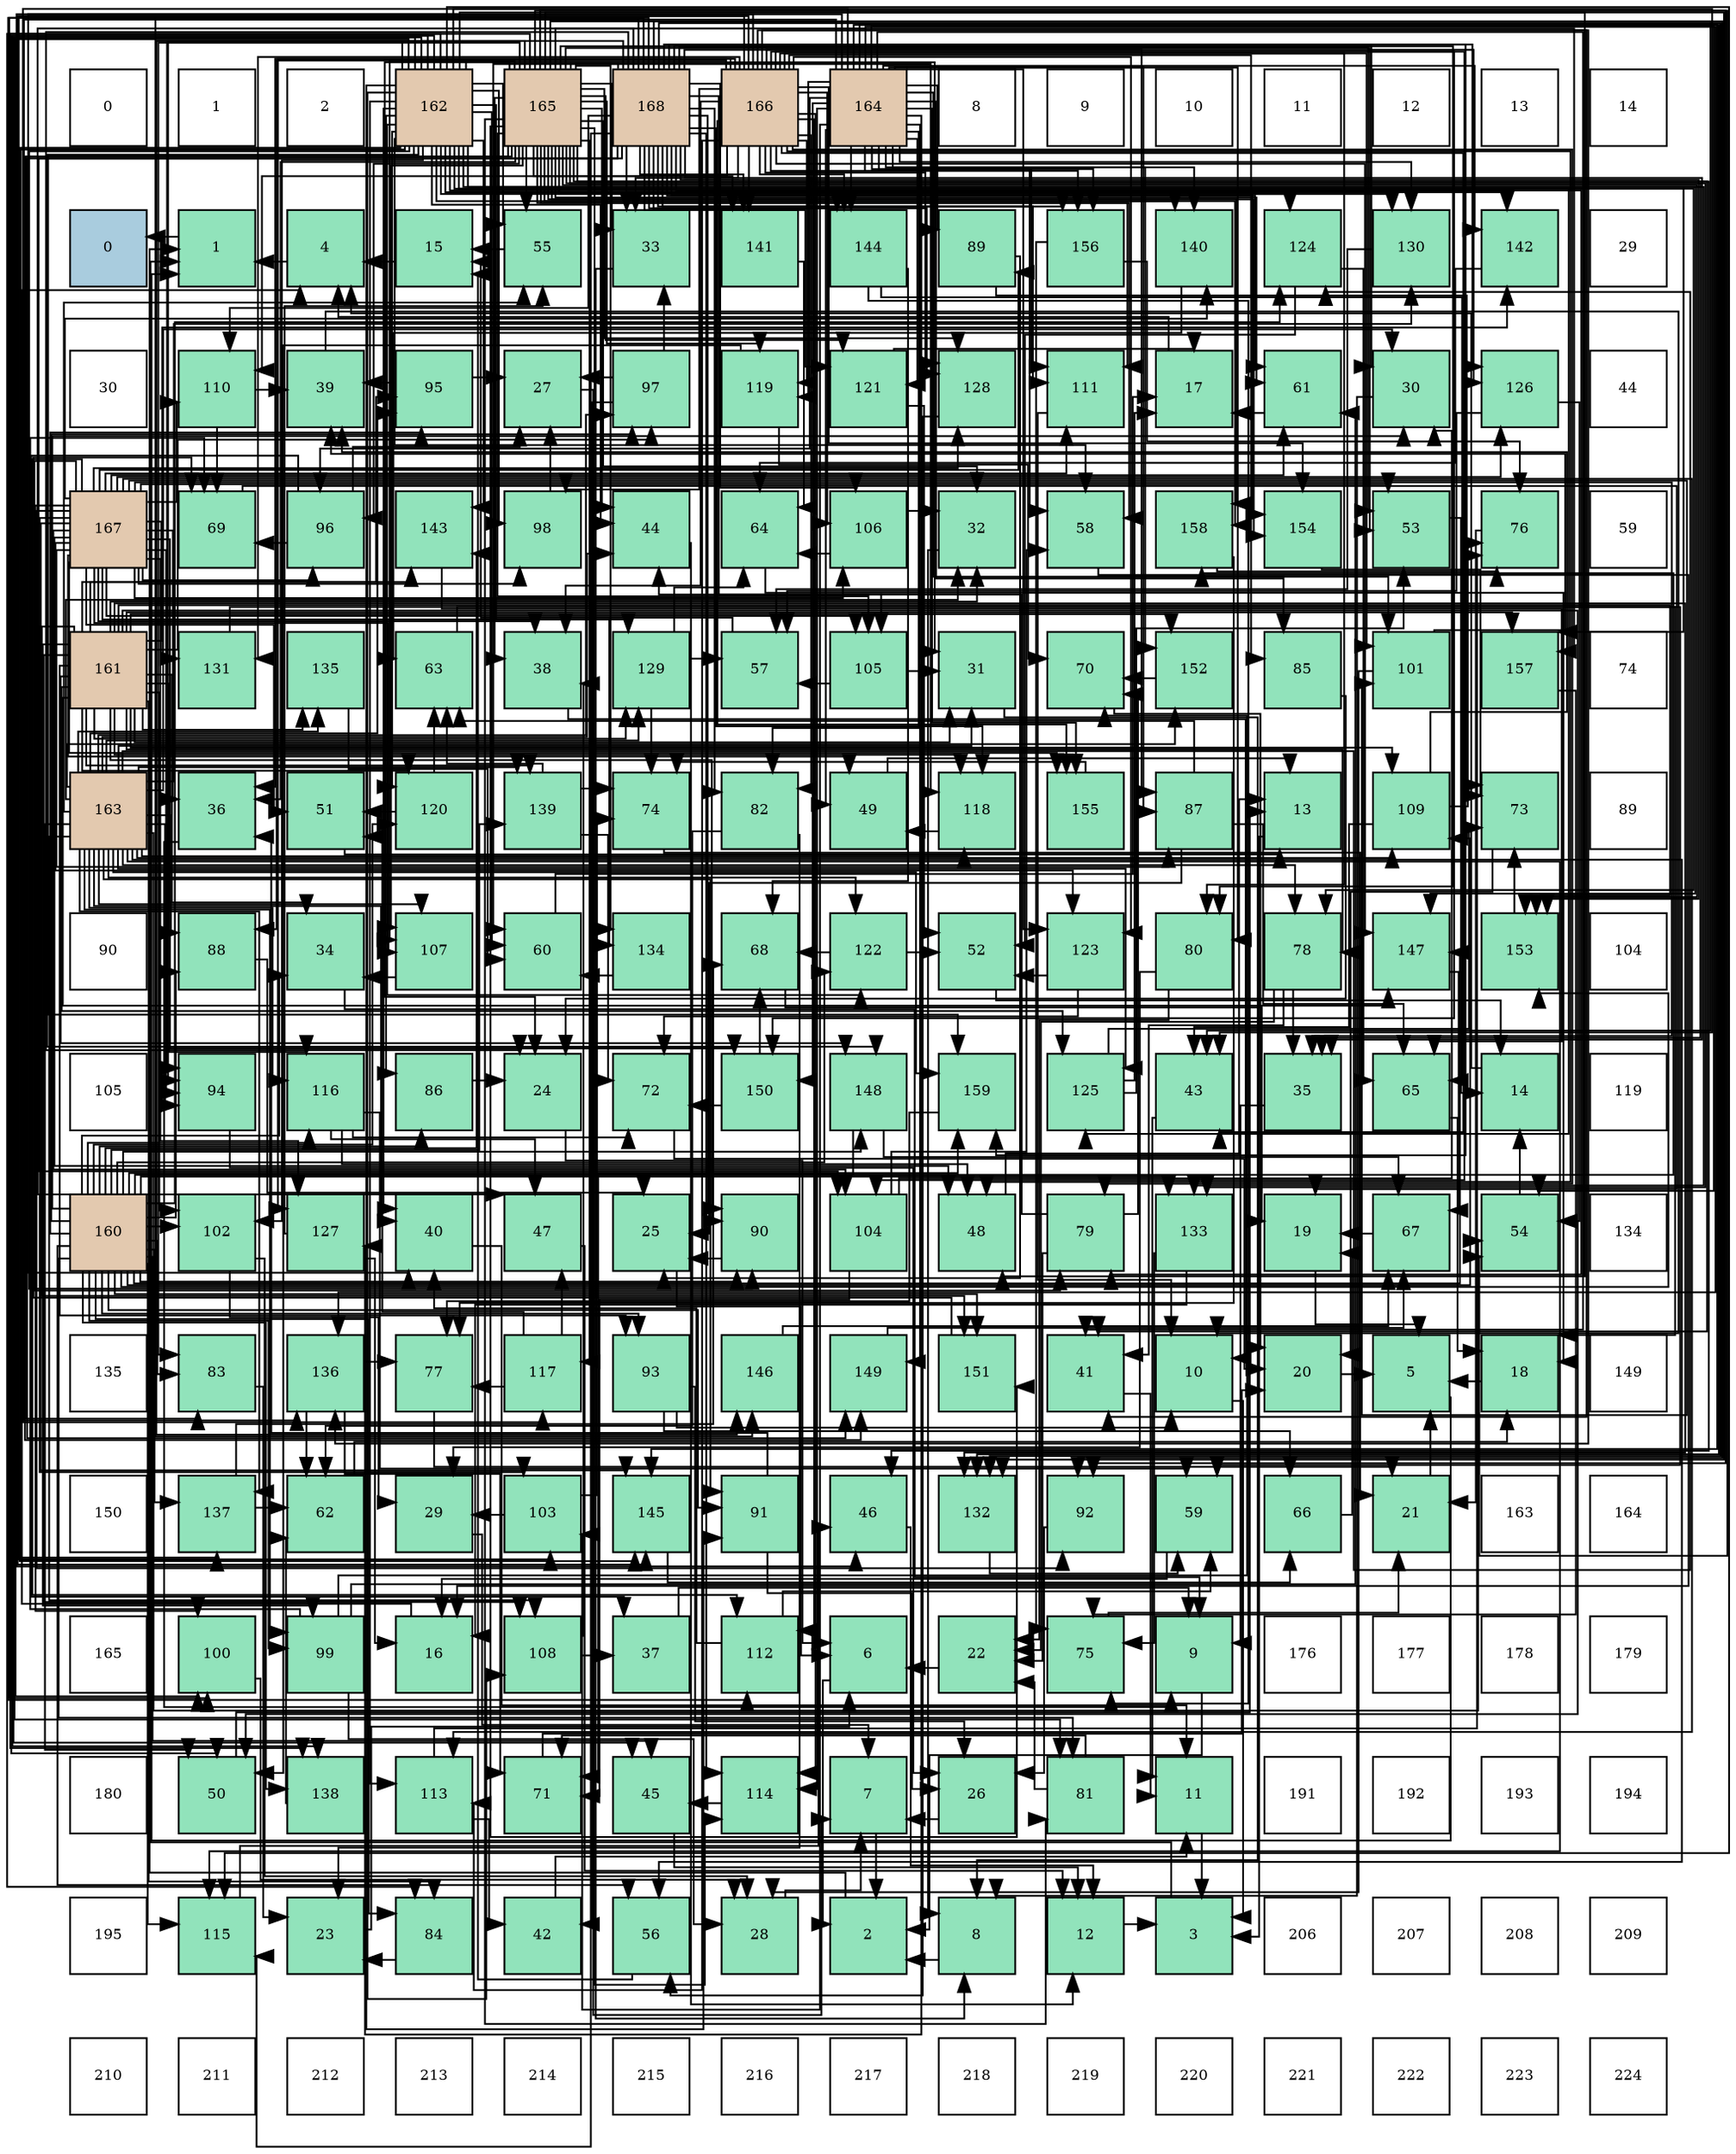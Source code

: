 digraph layout{
 rankdir=TB;
 splines=ortho;
 node [style=filled shape=square fixedsize=true width=0.6];
0[label="0", fontsize=8, fillcolor="#ffffff"];
1[label="1", fontsize=8, fillcolor="#ffffff"];
2[label="2", fontsize=8, fillcolor="#ffffff"];
3[label="162", fontsize=8, fillcolor="#e3c9af"];
4[label="165", fontsize=8, fillcolor="#e3c9af"];
5[label="168", fontsize=8, fillcolor="#e3c9af"];
6[label="166", fontsize=8, fillcolor="#e3c9af"];
7[label="164", fontsize=8, fillcolor="#e3c9af"];
8[label="8", fontsize=8, fillcolor="#ffffff"];
9[label="9", fontsize=8, fillcolor="#ffffff"];
10[label="10", fontsize=8, fillcolor="#ffffff"];
11[label="11", fontsize=8, fillcolor="#ffffff"];
12[label="12", fontsize=8, fillcolor="#ffffff"];
13[label="13", fontsize=8, fillcolor="#ffffff"];
14[label="14", fontsize=8, fillcolor="#ffffff"];
15[label="0", fontsize=8, fillcolor="#a9ccde"];
16[label="1", fontsize=8, fillcolor="#91e3bb"];
17[label="4", fontsize=8, fillcolor="#91e3bb"];
18[label="15", fontsize=8, fillcolor="#91e3bb"];
19[label="55", fontsize=8, fillcolor="#91e3bb"];
20[label="33", fontsize=8, fillcolor="#91e3bb"];
21[label="141", fontsize=8, fillcolor="#91e3bb"];
22[label="144", fontsize=8, fillcolor="#91e3bb"];
23[label="89", fontsize=8, fillcolor="#91e3bb"];
24[label="156", fontsize=8, fillcolor="#91e3bb"];
25[label="140", fontsize=8, fillcolor="#91e3bb"];
26[label="124", fontsize=8, fillcolor="#91e3bb"];
27[label="130", fontsize=8, fillcolor="#91e3bb"];
28[label="142", fontsize=8, fillcolor="#91e3bb"];
29[label="29", fontsize=8, fillcolor="#ffffff"];
30[label="30", fontsize=8, fillcolor="#ffffff"];
31[label="110", fontsize=8, fillcolor="#91e3bb"];
32[label="39", fontsize=8, fillcolor="#91e3bb"];
33[label="95", fontsize=8, fillcolor="#91e3bb"];
34[label="27", fontsize=8, fillcolor="#91e3bb"];
35[label="97", fontsize=8, fillcolor="#91e3bb"];
36[label="119", fontsize=8, fillcolor="#91e3bb"];
37[label="121", fontsize=8, fillcolor="#91e3bb"];
38[label="128", fontsize=8, fillcolor="#91e3bb"];
39[label="111", fontsize=8, fillcolor="#91e3bb"];
40[label="17", fontsize=8, fillcolor="#91e3bb"];
41[label="61", fontsize=8, fillcolor="#91e3bb"];
42[label="30", fontsize=8, fillcolor="#91e3bb"];
43[label="126", fontsize=8, fillcolor="#91e3bb"];
44[label="44", fontsize=8, fillcolor="#ffffff"];
45[label="167", fontsize=8, fillcolor="#e3c9af"];
46[label="69", fontsize=8, fillcolor="#91e3bb"];
47[label="96", fontsize=8, fillcolor="#91e3bb"];
48[label="143", fontsize=8, fillcolor="#91e3bb"];
49[label="98", fontsize=8, fillcolor="#91e3bb"];
50[label="44", fontsize=8, fillcolor="#91e3bb"];
51[label="64", fontsize=8, fillcolor="#91e3bb"];
52[label="106", fontsize=8, fillcolor="#91e3bb"];
53[label="32", fontsize=8, fillcolor="#91e3bb"];
54[label="58", fontsize=8, fillcolor="#91e3bb"];
55[label="158", fontsize=8, fillcolor="#91e3bb"];
56[label="154", fontsize=8, fillcolor="#91e3bb"];
57[label="53", fontsize=8, fillcolor="#91e3bb"];
58[label="76", fontsize=8, fillcolor="#91e3bb"];
59[label="59", fontsize=8, fillcolor="#ffffff"];
60[label="161", fontsize=8, fillcolor="#e3c9af"];
61[label="131", fontsize=8, fillcolor="#91e3bb"];
62[label="135", fontsize=8, fillcolor="#91e3bb"];
63[label="63", fontsize=8, fillcolor="#91e3bb"];
64[label="38", fontsize=8, fillcolor="#91e3bb"];
65[label="129", fontsize=8, fillcolor="#91e3bb"];
66[label="57", fontsize=8, fillcolor="#91e3bb"];
67[label="105", fontsize=8, fillcolor="#91e3bb"];
68[label="31", fontsize=8, fillcolor="#91e3bb"];
69[label="70", fontsize=8, fillcolor="#91e3bb"];
70[label="152", fontsize=8, fillcolor="#91e3bb"];
71[label="85", fontsize=8, fillcolor="#91e3bb"];
72[label="101", fontsize=8, fillcolor="#91e3bb"];
73[label="157", fontsize=8, fillcolor="#91e3bb"];
74[label="74", fontsize=8, fillcolor="#ffffff"];
75[label="163", fontsize=8, fillcolor="#e3c9af"];
76[label="36", fontsize=8, fillcolor="#91e3bb"];
77[label="51", fontsize=8, fillcolor="#91e3bb"];
78[label="120", fontsize=8, fillcolor="#91e3bb"];
79[label="139", fontsize=8, fillcolor="#91e3bb"];
80[label="74", fontsize=8, fillcolor="#91e3bb"];
81[label="82", fontsize=8, fillcolor="#91e3bb"];
82[label="49", fontsize=8, fillcolor="#91e3bb"];
83[label="118", fontsize=8, fillcolor="#91e3bb"];
84[label="155", fontsize=8, fillcolor="#91e3bb"];
85[label="87", fontsize=8, fillcolor="#91e3bb"];
86[label="13", fontsize=8, fillcolor="#91e3bb"];
87[label="109", fontsize=8, fillcolor="#91e3bb"];
88[label="73", fontsize=8, fillcolor="#91e3bb"];
89[label="89", fontsize=8, fillcolor="#ffffff"];
90[label="90", fontsize=8, fillcolor="#ffffff"];
91[label="88", fontsize=8, fillcolor="#91e3bb"];
92[label="34", fontsize=8, fillcolor="#91e3bb"];
93[label="107", fontsize=8, fillcolor="#91e3bb"];
94[label="60", fontsize=8, fillcolor="#91e3bb"];
95[label="134", fontsize=8, fillcolor="#91e3bb"];
96[label="68", fontsize=8, fillcolor="#91e3bb"];
97[label="122", fontsize=8, fillcolor="#91e3bb"];
98[label="52", fontsize=8, fillcolor="#91e3bb"];
99[label="123", fontsize=8, fillcolor="#91e3bb"];
100[label="80", fontsize=8, fillcolor="#91e3bb"];
101[label="78", fontsize=8, fillcolor="#91e3bb"];
102[label="147", fontsize=8, fillcolor="#91e3bb"];
103[label="153", fontsize=8, fillcolor="#91e3bb"];
104[label="104", fontsize=8, fillcolor="#ffffff"];
105[label="105", fontsize=8, fillcolor="#ffffff"];
106[label="94", fontsize=8, fillcolor="#91e3bb"];
107[label="116", fontsize=8, fillcolor="#91e3bb"];
108[label="86", fontsize=8, fillcolor="#91e3bb"];
109[label="24", fontsize=8, fillcolor="#91e3bb"];
110[label="72", fontsize=8, fillcolor="#91e3bb"];
111[label="150", fontsize=8, fillcolor="#91e3bb"];
112[label="148", fontsize=8, fillcolor="#91e3bb"];
113[label="159", fontsize=8, fillcolor="#91e3bb"];
114[label="125", fontsize=8, fillcolor="#91e3bb"];
115[label="43", fontsize=8, fillcolor="#91e3bb"];
116[label="35", fontsize=8, fillcolor="#91e3bb"];
117[label="65", fontsize=8, fillcolor="#91e3bb"];
118[label="14", fontsize=8, fillcolor="#91e3bb"];
119[label="119", fontsize=8, fillcolor="#ffffff"];
120[label="160", fontsize=8, fillcolor="#e3c9af"];
121[label="102", fontsize=8, fillcolor="#91e3bb"];
122[label="127", fontsize=8, fillcolor="#91e3bb"];
123[label="40", fontsize=8, fillcolor="#91e3bb"];
124[label="47", fontsize=8, fillcolor="#91e3bb"];
125[label="25", fontsize=8, fillcolor="#91e3bb"];
126[label="90", fontsize=8, fillcolor="#91e3bb"];
127[label="104", fontsize=8, fillcolor="#91e3bb"];
128[label="48", fontsize=8, fillcolor="#91e3bb"];
129[label="79", fontsize=8, fillcolor="#91e3bb"];
130[label="133", fontsize=8, fillcolor="#91e3bb"];
131[label="19", fontsize=8, fillcolor="#91e3bb"];
132[label="67", fontsize=8, fillcolor="#91e3bb"];
133[label="54", fontsize=8, fillcolor="#91e3bb"];
134[label="134", fontsize=8, fillcolor="#ffffff"];
135[label="135", fontsize=8, fillcolor="#ffffff"];
136[label="83", fontsize=8, fillcolor="#91e3bb"];
137[label="136", fontsize=8, fillcolor="#91e3bb"];
138[label="77", fontsize=8, fillcolor="#91e3bb"];
139[label="117", fontsize=8, fillcolor="#91e3bb"];
140[label="93", fontsize=8, fillcolor="#91e3bb"];
141[label="146", fontsize=8, fillcolor="#91e3bb"];
142[label="149", fontsize=8, fillcolor="#91e3bb"];
143[label="151", fontsize=8, fillcolor="#91e3bb"];
144[label="41", fontsize=8, fillcolor="#91e3bb"];
145[label="10", fontsize=8, fillcolor="#91e3bb"];
146[label="20", fontsize=8, fillcolor="#91e3bb"];
147[label="5", fontsize=8, fillcolor="#91e3bb"];
148[label="18", fontsize=8, fillcolor="#91e3bb"];
149[label="149", fontsize=8, fillcolor="#ffffff"];
150[label="150", fontsize=8, fillcolor="#ffffff"];
151[label="137", fontsize=8, fillcolor="#91e3bb"];
152[label="62", fontsize=8, fillcolor="#91e3bb"];
153[label="29", fontsize=8, fillcolor="#91e3bb"];
154[label="103", fontsize=8, fillcolor="#91e3bb"];
155[label="145", fontsize=8, fillcolor="#91e3bb"];
156[label="91", fontsize=8, fillcolor="#91e3bb"];
157[label="46", fontsize=8, fillcolor="#91e3bb"];
158[label="132", fontsize=8, fillcolor="#91e3bb"];
159[label="92", fontsize=8, fillcolor="#91e3bb"];
160[label="59", fontsize=8, fillcolor="#91e3bb"];
161[label="66", fontsize=8, fillcolor="#91e3bb"];
162[label="21", fontsize=8, fillcolor="#91e3bb"];
163[label="163", fontsize=8, fillcolor="#ffffff"];
164[label="164", fontsize=8, fillcolor="#ffffff"];
165[label="165", fontsize=8, fillcolor="#ffffff"];
166[label="100", fontsize=8, fillcolor="#91e3bb"];
167[label="99", fontsize=8, fillcolor="#91e3bb"];
168[label="16", fontsize=8, fillcolor="#91e3bb"];
169[label="108", fontsize=8, fillcolor="#91e3bb"];
170[label="37", fontsize=8, fillcolor="#91e3bb"];
171[label="112", fontsize=8, fillcolor="#91e3bb"];
172[label="6", fontsize=8, fillcolor="#91e3bb"];
173[label="22", fontsize=8, fillcolor="#91e3bb"];
174[label="75", fontsize=8, fillcolor="#91e3bb"];
175[label="9", fontsize=8, fillcolor="#91e3bb"];
176[label="176", fontsize=8, fillcolor="#ffffff"];
177[label="177", fontsize=8, fillcolor="#ffffff"];
178[label="178", fontsize=8, fillcolor="#ffffff"];
179[label="179", fontsize=8, fillcolor="#ffffff"];
180[label="180", fontsize=8, fillcolor="#ffffff"];
181[label="50", fontsize=8, fillcolor="#91e3bb"];
182[label="138", fontsize=8, fillcolor="#91e3bb"];
183[label="113", fontsize=8, fillcolor="#91e3bb"];
184[label="71", fontsize=8, fillcolor="#91e3bb"];
185[label="45", fontsize=8, fillcolor="#91e3bb"];
186[label="114", fontsize=8, fillcolor="#91e3bb"];
187[label="7", fontsize=8, fillcolor="#91e3bb"];
188[label="26", fontsize=8, fillcolor="#91e3bb"];
189[label="81", fontsize=8, fillcolor="#91e3bb"];
190[label="11", fontsize=8, fillcolor="#91e3bb"];
191[label="191", fontsize=8, fillcolor="#ffffff"];
192[label="192", fontsize=8, fillcolor="#ffffff"];
193[label="193", fontsize=8, fillcolor="#ffffff"];
194[label="194", fontsize=8, fillcolor="#ffffff"];
195[label="195", fontsize=8, fillcolor="#ffffff"];
196[label="115", fontsize=8, fillcolor="#91e3bb"];
197[label="23", fontsize=8, fillcolor="#91e3bb"];
198[label="84", fontsize=8, fillcolor="#91e3bb"];
199[label="42", fontsize=8, fillcolor="#91e3bb"];
200[label="56", fontsize=8, fillcolor="#91e3bb"];
201[label="28", fontsize=8, fillcolor="#91e3bb"];
202[label="2", fontsize=8, fillcolor="#91e3bb"];
203[label="8", fontsize=8, fillcolor="#91e3bb"];
204[label="12", fontsize=8, fillcolor="#91e3bb"];
205[label="3", fontsize=8, fillcolor="#91e3bb"];
206[label="206", fontsize=8, fillcolor="#ffffff"];
207[label="207", fontsize=8, fillcolor="#ffffff"];
208[label="208", fontsize=8, fillcolor="#ffffff"];
209[label="209", fontsize=8, fillcolor="#ffffff"];
210[label="210", fontsize=8, fillcolor="#ffffff"];
211[label="211", fontsize=8, fillcolor="#ffffff"];
212[label="212", fontsize=8, fillcolor="#ffffff"];
213[label="213", fontsize=8, fillcolor="#ffffff"];
214[label="214", fontsize=8, fillcolor="#ffffff"];
215[label="215", fontsize=8, fillcolor="#ffffff"];
216[label="216", fontsize=8, fillcolor="#ffffff"];
217[label="217", fontsize=8, fillcolor="#ffffff"];
218[label="218", fontsize=8, fillcolor="#ffffff"];
219[label="219", fontsize=8, fillcolor="#ffffff"];
220[label="220", fontsize=8, fillcolor="#ffffff"];
221[label="221", fontsize=8, fillcolor="#ffffff"];
222[label="222", fontsize=8, fillcolor="#ffffff"];
223[label="223", fontsize=8, fillcolor="#ffffff"];
224[label="224", fontsize=8, fillcolor="#ffffff"];
edge [constraint=false, style=vis];16 -> 15;
202 -> 16;
205 -> 16;
17 -> 16;
147 -> 16;
172 -> 202;
187 -> 202;
203 -> 202;
175 -> 202;
145 -> 205;
190 -> 205;
204 -> 205;
86 -> 205;
118 -> 17;
18 -> 17;
168 -> 17;
40 -> 17;
148 -> 147;
131 -> 147;
146 -> 147;
162 -> 147;
173 -> 172;
197 -> 172;
109 -> 172;
125 -> 172;
188 -> 187;
34 -> 187;
201 -> 187;
153 -> 187;
42 -> 203;
68 -> 203;
53 -> 203;
20 -> 203;
92 -> 175;
116 -> 175;
76 -> 175;
170 -> 175;
64 -> 145;
32 -> 145;
123 -> 190;
144 -> 190;
199 -> 190;
115 -> 190;
50 -> 204;
185 -> 204;
157 -> 204;
124 -> 204;
128 -> 86;
82 -> 86;
181 -> 86;
77 -> 86;
98 -> 118;
57 -> 118;
133 -> 118;
19 -> 18;
200 -> 18;
66 -> 18;
54 -> 168;
160 -> 168;
94 -> 40;
41 -> 40;
152 -> 148;
63 -> 148;
51 -> 148;
117 -> 148;
161 -> 131;
132 -> 131;
96 -> 131;
46 -> 131;
69 -> 146;
184 -> 146;
110 -> 146;
88 -> 146;
80 -> 162;
174 -> 162;
58 -> 162;
138 -> 162;
101 -> 173;
101 -> 116;
101 -> 144;
129 -> 173;
129 -> 50;
129 -> 69;
100 -> 173;
100 -> 153;
189 -> 173;
189 -> 184;
81 -> 197;
81 -> 152;
136 -> 197;
198 -> 197;
71 -> 109;
108 -> 109;
85 -> 125;
85 -> 63;
85 -> 117;
91 -> 125;
23 -> 125;
23 -> 88;
126 -> 125;
156 -> 188;
156 -> 76;
159 -> 188;
140 -> 145;
140 -> 188;
140 -> 161;
106 -> 188;
33 -> 34;
33 -> 32;
47 -> 34;
47 -> 170;
47 -> 46;
35 -> 34;
35 -> 20;
35 -> 199;
49 -> 34;
167 -> 201;
167 -> 41;
167 -> 46;
167 -> 69;
166 -> 201;
72 -> 201;
72 -> 32;
121 -> 201;
121 -> 153;
154 -> 153;
154 -> 80;
127 -> 42;
127 -> 54;
127 -> 184;
67 -> 68;
67 -> 66;
52 -> 53;
52 -> 51;
93 -> 92;
169 -> 170;
169 -> 64;
87 -> 32;
87 -> 115;
87 -> 58;
31 -> 32;
31 -> 46;
39 -> 145;
171 -> 123;
171 -> 160;
183 -> 199;
183 -> 58;
186 -> 185;
196 -> 157;
107 -> 124;
107 -> 128;
107 -> 160;
107 -> 110;
139 -> 124;
139 -> 77;
139 -> 138;
83 -> 82;
36 -> 181;
36 -> 69;
78 -> 77;
78 -> 63;
37 -> 40;
37 -> 98;
97 -> 98;
97 -> 96;
99 -> 98;
99 -> 110;
26 -> 98;
26 -> 117;
114 -> 40;
114 -> 57;
114 -> 88;
43 -> 133;
43 -> 66;
122 -> 168;
122 -> 19;
38 -> 200;
65 -> 66;
65 -> 51;
65 -> 80;
27 -> 66;
61 -> 160;
158 -> 160;
130 -> 168;
130 -> 174;
95 -> 94;
62 -> 94;
137 -> 152;
137 -> 184;
137 -> 138;
151 -> 152;
151 -> 96;
182 -> 152;
79 -> 63;
79 -> 110;
79 -> 80;
25 -> 63;
21 -> 51;
28 -> 51;
48 -> 117;
22 -> 117;
22 -> 96;
22 -> 174;
155 -> 161;
141 -> 132;
102 -> 132;
112 -> 132;
112 -> 184;
142 -> 132;
111 -> 96;
111 -> 110;
143 -> 46;
70 -> 69;
103 -> 88;
56 -> 88;
84 -> 80;
24 -> 174;
24 -> 58;
73 -> 174;
55 -> 58;
55 -> 138;
113 -> 138;
120 -> 42;
120 -> 92;
120 -> 185;
120 -> 200;
120 -> 189;
120 -> 136;
120 -> 198;
120 -> 108;
120 -> 91;
120 -> 126;
120 -> 156;
120 -> 140;
120 -> 33;
120 -> 35;
120 -> 167;
120 -> 121;
120 -> 87;
120 -> 196;
120 -> 107;
120 -> 78;
120 -> 97;
120 -> 26;
120 -> 130;
120 -> 151;
120 -> 182;
120 -> 79;
120 -> 48;
120 -> 102;
120 -> 112;
120 -> 143;
120 -> 103;
120 -> 55;
120 -> 113;
60 -> 68;
60 -> 53;
60 -> 92;
60 -> 181;
60 -> 101;
60 -> 198;
60 -> 126;
60 -> 140;
60 -> 33;
60 -> 35;
60 -> 167;
60 -> 121;
60 -> 169;
60 -> 87;
60 -> 107;
60 -> 83;
60 -> 78;
60 -> 114;
60 -> 65;
60 -> 158;
60 -> 62;
60 -> 79;
60 -> 28;
60 -> 48;
60 -> 102;
60 -> 112;
60 -> 143;
60 -> 70;
60 -> 103;
60 -> 73;
3 -> 68;
3 -> 123;
3 -> 115;
3 -> 50;
3 -> 185;
3 -> 128;
3 -> 181;
3 -> 19;
3 -> 54;
3 -> 94;
3 -> 101;
3 -> 189;
3 -> 136;
3 -> 198;
3 -> 108;
3 -> 126;
3 -> 156;
3 -> 49;
3 -> 166;
3 -> 121;
3 -> 169;
3 -> 183;
3 -> 196;
3 -> 78;
3 -> 97;
3 -> 26;
3 -> 114;
3 -> 65;
3 -> 130;
3 -> 151;
3 -> 182;
3 -> 28;
3 -> 48;
3 -> 155;
3 -> 102;
3 -> 112;
3 -> 73;
3 -> 55;
3 -> 113;
75 -> 42;
75 -> 68;
75 -> 53;
75 -> 123;
75 -> 50;
75 -> 181;
75 -> 133;
75 -> 19;
75 -> 200;
75 -> 101;
75 -> 91;
75 -> 156;
75 -> 106;
75 -> 33;
75 -> 35;
75 -> 167;
75 -> 93;
75 -> 169;
75 -> 87;
75 -> 196;
75 -> 107;
75 -> 83;
75 -> 97;
75 -> 26;
75 -> 114;
75 -> 65;
75 -> 27;
75 -> 62;
75 -> 151;
75 -> 79;
75 -> 70;
75 -> 113;
7 -> 123;
7 -> 144;
7 -> 82;
7 -> 133;
7 -> 54;
7 -> 100;
7 -> 81;
7 -> 71;
7 -> 85;
7 -> 23;
7 -> 47;
7 -> 72;
7 -> 154;
7 -> 39;
7 -> 186;
7 -> 139;
7 -> 36;
7 -> 37;
7 -> 99;
7 -> 122;
7 -> 27;
7 -> 158;
7 -> 137;
7 -> 25;
7 -> 28;
7 -> 22;
7 -> 155;
7 -> 141;
7 -> 142;
7 -> 111;
7 -> 70;
7 -> 84;
7 -> 24;
4 -> 109;
4 -> 42;
4 -> 53;
4 -> 20;
4 -> 116;
4 -> 76;
4 -> 64;
4 -> 144;
4 -> 115;
4 -> 50;
4 -> 157;
4 -> 57;
4 -> 133;
4 -> 19;
4 -> 54;
4 -> 41;
4 -> 189;
4 -> 136;
4 -> 91;
4 -> 159;
4 -> 106;
4 -> 47;
4 -> 67;
4 -> 93;
4 -> 39;
4 -> 186;
4 -> 139;
4 -> 83;
4 -> 36;
4 -> 37;
4 -> 38;
4 -> 27;
4 -> 158;
4 -> 130;
4 -> 95;
4 -> 182;
4 -> 25;
4 -> 21;
4 -> 141;
4 -> 142;
4 -> 143;
4 -> 103;
4 -> 56;
4 -> 73;
4 -> 55;
6 -> 20;
6 -> 76;
6 -> 64;
6 -> 144;
6 -> 115;
6 -> 157;
6 -> 128;
6 -> 129;
6 -> 100;
6 -> 81;
6 -> 71;
6 -> 49;
6 -> 72;
6 -> 154;
6 -> 127;
6 -> 52;
6 -> 93;
6 -> 31;
6 -> 171;
6 -> 183;
6 -> 186;
6 -> 36;
6 -> 99;
6 -> 43;
6 -> 122;
6 -> 38;
6 -> 61;
6 -> 137;
6 -> 21;
6 -> 22;
6 -> 155;
6 -> 102;
6 -> 111;
6 -> 56;
6 -> 84;
6 -> 24;
45 -> 116;
45 -> 76;
45 -> 64;
45 -> 128;
45 -> 82;
45 -> 77;
45 -> 57;
45 -> 41;
45 -> 129;
45 -> 85;
45 -> 23;
45 -> 159;
45 -> 106;
45 -> 47;
45 -> 49;
45 -> 166;
45 -> 72;
45 -> 154;
45 -> 127;
45 -> 67;
45 -> 52;
45 -> 93;
45 -> 31;
45 -> 39;
45 -> 171;
45 -> 183;
45 -> 99;
45 -> 43;
45 -> 122;
45 -> 38;
45 -> 61;
45 -> 95;
45 -> 25;
45 -> 155;
45 -> 111;
45 -> 84;
5 -> 109;
5 -> 20;
5 -> 116;
5 -> 124;
5 -> 57;
5 -> 94;
5 -> 41;
5 -> 129;
5 -> 100;
5 -> 81;
5 -> 85;
5 -> 126;
5 -> 159;
5 -> 106;
5 -> 166;
5 -> 127;
5 -> 67;
5 -> 52;
5 -> 31;
5 -> 39;
5 -> 171;
5 -> 186;
5 -> 196;
5 -> 83;
5 -> 37;
5 -> 43;
5 -> 38;
5 -> 158;
5 -> 137;
5 -> 21;
5 -> 22;
5 -> 142;
5 -> 103;
5 -> 56;
5 -> 24;
5 -> 113;
edge [constraint=true, style=invis];
0 -> 15 -> 30 -> 45 -> 60 -> 75 -> 90 -> 105 -> 120 -> 135 -> 150 -> 165 -> 180 -> 195 -> 210;
1 -> 16 -> 31 -> 46 -> 61 -> 76 -> 91 -> 106 -> 121 -> 136 -> 151 -> 166 -> 181 -> 196 -> 211;
2 -> 17 -> 32 -> 47 -> 62 -> 77 -> 92 -> 107 -> 122 -> 137 -> 152 -> 167 -> 182 -> 197 -> 212;
3 -> 18 -> 33 -> 48 -> 63 -> 78 -> 93 -> 108 -> 123 -> 138 -> 153 -> 168 -> 183 -> 198 -> 213;
4 -> 19 -> 34 -> 49 -> 64 -> 79 -> 94 -> 109 -> 124 -> 139 -> 154 -> 169 -> 184 -> 199 -> 214;
5 -> 20 -> 35 -> 50 -> 65 -> 80 -> 95 -> 110 -> 125 -> 140 -> 155 -> 170 -> 185 -> 200 -> 215;
6 -> 21 -> 36 -> 51 -> 66 -> 81 -> 96 -> 111 -> 126 -> 141 -> 156 -> 171 -> 186 -> 201 -> 216;
7 -> 22 -> 37 -> 52 -> 67 -> 82 -> 97 -> 112 -> 127 -> 142 -> 157 -> 172 -> 187 -> 202 -> 217;
8 -> 23 -> 38 -> 53 -> 68 -> 83 -> 98 -> 113 -> 128 -> 143 -> 158 -> 173 -> 188 -> 203 -> 218;
9 -> 24 -> 39 -> 54 -> 69 -> 84 -> 99 -> 114 -> 129 -> 144 -> 159 -> 174 -> 189 -> 204 -> 219;
10 -> 25 -> 40 -> 55 -> 70 -> 85 -> 100 -> 115 -> 130 -> 145 -> 160 -> 175 -> 190 -> 205 -> 220;
11 -> 26 -> 41 -> 56 -> 71 -> 86 -> 101 -> 116 -> 131 -> 146 -> 161 -> 176 -> 191 -> 206 -> 221;
12 -> 27 -> 42 -> 57 -> 72 -> 87 -> 102 -> 117 -> 132 -> 147 -> 162 -> 177 -> 192 -> 207 -> 222;
13 -> 28 -> 43 -> 58 -> 73 -> 88 -> 103 -> 118 -> 133 -> 148 -> 163 -> 178 -> 193 -> 208 -> 223;
14 -> 29 -> 44 -> 59 -> 74 -> 89 -> 104 -> 119 -> 134 -> 149 -> 164 -> 179 -> 194 -> 209 -> 224;
rank = same {0 -> 1 -> 2 -> 3 -> 4 -> 5 -> 6 -> 7 -> 8 -> 9 -> 10 -> 11 -> 12 -> 13 -> 14};
rank = same {15 -> 16 -> 17 -> 18 -> 19 -> 20 -> 21 -> 22 -> 23 -> 24 -> 25 -> 26 -> 27 -> 28 -> 29};
rank = same {30 -> 31 -> 32 -> 33 -> 34 -> 35 -> 36 -> 37 -> 38 -> 39 -> 40 -> 41 -> 42 -> 43 -> 44};
rank = same {45 -> 46 -> 47 -> 48 -> 49 -> 50 -> 51 -> 52 -> 53 -> 54 -> 55 -> 56 -> 57 -> 58 -> 59};
rank = same {60 -> 61 -> 62 -> 63 -> 64 -> 65 -> 66 -> 67 -> 68 -> 69 -> 70 -> 71 -> 72 -> 73 -> 74};
rank = same {75 -> 76 -> 77 -> 78 -> 79 -> 80 -> 81 -> 82 -> 83 -> 84 -> 85 -> 86 -> 87 -> 88 -> 89};
rank = same {90 -> 91 -> 92 -> 93 -> 94 -> 95 -> 96 -> 97 -> 98 -> 99 -> 100 -> 101 -> 102 -> 103 -> 104};
rank = same {105 -> 106 -> 107 -> 108 -> 109 -> 110 -> 111 -> 112 -> 113 -> 114 -> 115 -> 116 -> 117 -> 118 -> 119};
rank = same {120 -> 121 -> 122 -> 123 -> 124 -> 125 -> 126 -> 127 -> 128 -> 129 -> 130 -> 131 -> 132 -> 133 -> 134};
rank = same {135 -> 136 -> 137 -> 138 -> 139 -> 140 -> 141 -> 142 -> 143 -> 144 -> 145 -> 146 -> 147 -> 148 -> 149};
rank = same {150 -> 151 -> 152 -> 153 -> 154 -> 155 -> 156 -> 157 -> 158 -> 159 -> 160 -> 161 -> 162 -> 163 -> 164};
rank = same {165 -> 166 -> 167 -> 168 -> 169 -> 170 -> 171 -> 172 -> 173 -> 174 -> 175 -> 176 -> 177 -> 178 -> 179};
rank = same {180 -> 181 -> 182 -> 183 -> 184 -> 185 -> 186 -> 187 -> 188 -> 189 -> 190 -> 191 -> 192 -> 193 -> 194};
rank = same {195 -> 196 -> 197 -> 198 -> 199 -> 200 -> 201 -> 202 -> 203 -> 204 -> 205 -> 206 -> 207 -> 208 -> 209};
rank = same {210 -> 211 -> 212 -> 213 -> 214 -> 215 -> 216 -> 217 -> 218 -> 219 -> 220 -> 221 -> 222 -> 223 -> 224};
}